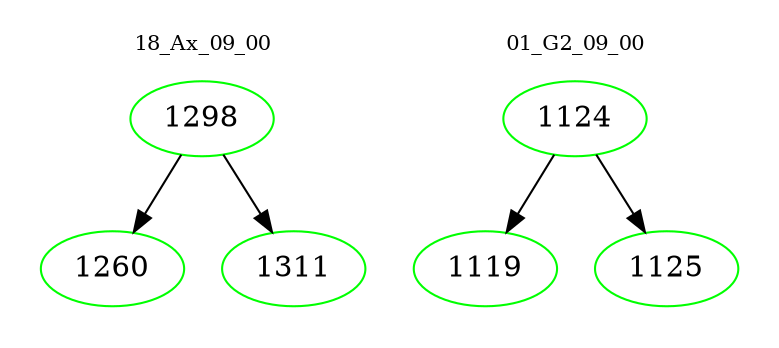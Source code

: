 digraph{
subgraph cluster_0 {
color = white
label = "18_Ax_09_00";
fontsize=10;
T0_1298 [label="1298", color="green"]
T0_1298 -> T0_1260 [color="black"]
T0_1260 [label="1260", color="green"]
T0_1298 -> T0_1311 [color="black"]
T0_1311 [label="1311", color="green"]
}
subgraph cluster_1 {
color = white
label = "01_G2_09_00";
fontsize=10;
T1_1124 [label="1124", color="green"]
T1_1124 -> T1_1119 [color="black"]
T1_1119 [label="1119", color="green"]
T1_1124 -> T1_1125 [color="black"]
T1_1125 [label="1125", color="green"]
}
}
